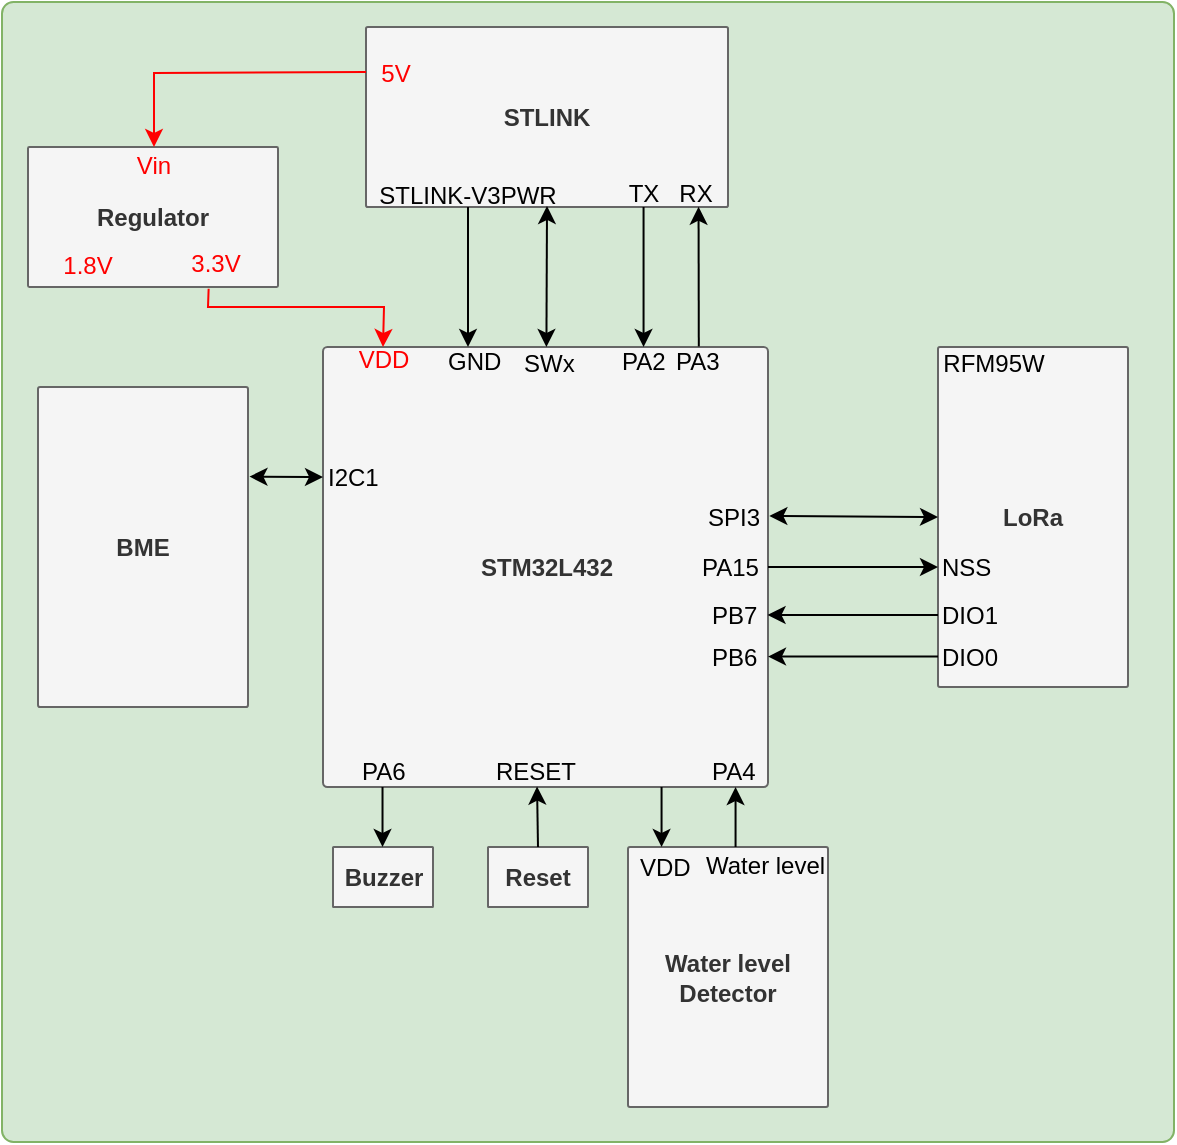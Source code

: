 <mxfile version="24.5.3" type="device">
  <diagram name="Page-1" id="2kpIb5joCAadcY8Nv9MY">
    <mxGraphModel dx="821" dy="625" grid="1" gridSize="10" guides="1" tooltips="1" connect="1" arrows="1" fold="1" page="1" pageScale="1" pageWidth="827" pageHeight="1169" math="0" shadow="0">
      <root>
        <mxCell id="0" />
        <mxCell id="1" parent="0" />
        <mxCell id="KFyYCHIbyRh4kmoTDsA7-1" value="" style="rounded=1;whiteSpace=wrap;html=1;arcSize=1;fillColor=#d5e8d4;strokeColor=#82b366;" parent="1" vertex="1">
          <mxGeometry x="184" y="70" width="586" height="570" as="geometry" />
        </mxCell>
        <mxCell id="KFyYCHIbyRh4kmoTDsA7-3" value="&lt;b&gt;STLINK&lt;/b&gt;" style="rounded=1;whiteSpace=wrap;html=1;arcSize=1;fillColor=#f5f5f5;fontColor=#333333;strokeColor=#666666;" parent="1" vertex="1">
          <mxGeometry x="366" y="82.5" width="181" height="90" as="geometry" />
        </mxCell>
        <mxCell id="KFyYCHIbyRh4kmoTDsA7-4" value="&lt;b&gt;LoRa&lt;/b&gt;" style="rounded=1;whiteSpace=wrap;html=1;arcSize=1;fillColor=#f5f5f5;fontColor=#333333;strokeColor=#666666;" parent="1" vertex="1">
          <mxGeometry x="652" y="242.5" width="95" height="170" as="geometry" />
        </mxCell>
        <mxCell id="KFyYCHIbyRh4kmoTDsA7-5" value="&lt;b&gt;Reset&lt;/b&gt;" style="rounded=1;whiteSpace=wrap;html=1;arcSize=1;fillColor=#f5f5f5;fontColor=#333333;strokeColor=#666666;" parent="1" vertex="1">
          <mxGeometry x="427" y="492.5" width="50" height="30" as="geometry" />
        </mxCell>
        <mxCell id="KFyYCHIbyRh4kmoTDsA7-6" value="&lt;b&gt;Regulator&lt;/b&gt;" style="rounded=1;whiteSpace=wrap;html=1;arcSize=1;fillColor=#f5f5f5;fontColor=#333333;strokeColor=#666666;" parent="1" vertex="1">
          <mxGeometry x="197" y="142.5" width="125" height="70" as="geometry" />
        </mxCell>
        <mxCell id="KFyYCHIbyRh4kmoTDsA7-7" value="&lt;b&gt;STM32L432&lt;/b&gt;" style="rounded=1;whiteSpace=wrap;html=1;arcSize=1;fillColor=#f5f5f5;fontColor=#333333;strokeColor=#666666;" parent="1" vertex="1">
          <mxGeometry x="344.5" y="242.5" width="222.5" height="220" as="geometry" />
        </mxCell>
        <mxCell id="RVv1P39pRb4JXbg1nMvm-1" value="&lt;font style=&quot;color: rgb(255, 0, 0);&quot;&gt;Vin&lt;/font&gt;" style="text;html=1;align=center;verticalAlign=middle;whiteSpace=wrap;rounded=0;" parent="1" vertex="1">
          <mxGeometry x="229.5" y="136.5" width="60" height="30" as="geometry" />
        </mxCell>
        <mxCell id="RVv1P39pRb4JXbg1nMvm-2" value="&lt;font style=&quot;color: rgb(255, 0, 0);&quot;&gt;1.8V&lt;/font&gt;" style="text;html=1;align=center;verticalAlign=middle;whiteSpace=wrap;rounded=0;" parent="1" vertex="1">
          <mxGeometry x="197" y="186.5" width="60" height="30" as="geometry" />
        </mxCell>
        <mxCell id="RVv1P39pRb4JXbg1nMvm-3" value="&lt;font style=&quot;color: rgb(255, 0, 0);&quot;&gt;3.3V&lt;/font&gt;" style="text;html=1;align=center;verticalAlign=middle;whiteSpace=wrap;rounded=0;" parent="1" vertex="1">
          <mxGeometry x="260.5" y="189.5" width="60" height="23" as="geometry" />
        </mxCell>
        <mxCell id="RVv1P39pRb4JXbg1nMvm-4" value="" style="endArrow=classic;html=1;rounded=0;exitX=0;exitY=0.25;exitDx=0;exitDy=0;strokeColor=light-dark(#FF0000,#FFFFFF);" parent="1" source="KFyYCHIbyRh4kmoTDsA7-3" edge="1">
          <mxGeometry width="50" height="50" relative="1" as="geometry">
            <mxPoint x="229.5" y="122.5" as="sourcePoint" />
            <mxPoint x="260" y="142.5" as="targetPoint" />
            <Array as="points">
              <mxPoint x="260" y="105.5" />
            </Array>
          </mxGeometry>
        </mxCell>
        <mxCell id="RVv1P39pRb4JXbg1nMvm-5" value="&lt;font style=&quot;color: rgb(255, 0, 0);&quot;&gt;VDD&lt;/font&gt;" style="text;html=1;align=center;verticalAlign=middle;whiteSpace=wrap;rounded=0;" parent="1" vertex="1">
          <mxGeometry x="344.5" y="242.5" width="60" height="12" as="geometry" />
        </mxCell>
        <mxCell id="RVv1P39pRb4JXbg1nMvm-6" value="" style="endArrow=classic;html=1;rounded=0;entryX=0.5;entryY=0;entryDx=0;entryDy=0;exitX=0.447;exitY=1.038;exitDx=0;exitDy=0;exitPerimeter=0;strokeColor=light-dark(#FF0000,#FFFFFF);" parent="1" source="RVv1P39pRb4JXbg1nMvm-3" target="RVv1P39pRb4JXbg1nMvm-5" edge="1">
          <mxGeometry width="50" height="50" relative="1" as="geometry">
            <mxPoint x="397" y="392.5" as="sourcePoint" />
            <mxPoint x="447" y="342.5" as="targetPoint" />
            <Array as="points">
              <mxPoint x="287" y="222.5" />
              <mxPoint x="375" y="222.5" />
            </Array>
          </mxGeometry>
        </mxCell>
        <mxCell id="RVv1P39pRb4JXbg1nMvm-7" value="&lt;font style=&quot;color: rgb(255, 0, 0);&quot;&gt;5V&lt;/font&gt;" style="text;html=1;align=center;verticalAlign=middle;whiteSpace=wrap;rounded=0;" parent="1" vertex="1">
          <mxGeometry x="351" y="90.5" width="60" height="30" as="geometry" />
        </mxCell>
        <mxCell id="RVv1P39pRb4JXbg1nMvm-8" value="STLINK-V3PWR" style="text;html=1;align=center;verticalAlign=middle;whiteSpace=wrap;rounded=0;" parent="1" vertex="1">
          <mxGeometry x="367" y="160.5" width="100" height="12" as="geometry" />
        </mxCell>
        <mxCell id="RVv1P39pRb4JXbg1nMvm-9" value="TX" style="text;html=1;align=center;verticalAlign=middle;whiteSpace=wrap;rounded=0;" parent="1" vertex="1">
          <mxGeometry x="497" y="160.5" width="16" height="10" as="geometry" />
        </mxCell>
        <mxCell id="RVv1P39pRb4JXbg1nMvm-10" value="RX" style="text;html=1;align=center;verticalAlign=middle;whiteSpace=wrap;rounded=0;" parent="1" vertex="1">
          <mxGeometry x="523" y="160.5" width="16" height="10" as="geometry" />
        </mxCell>
        <mxCell id="RVv1P39pRb4JXbg1nMvm-11" value="" style="endArrow=classic;html=1;rounded=0;exitX=0.5;exitY=1;exitDx=0;exitDy=0;" parent="1" source="RVv1P39pRb4JXbg1nMvm-8" edge="1">
          <mxGeometry width="50" height="50" relative="1" as="geometry">
            <mxPoint x="417" y="242.5" as="sourcePoint" />
            <mxPoint x="417" y="242.5" as="targetPoint" />
          </mxGeometry>
        </mxCell>
        <mxCell id="RVv1P39pRb4JXbg1nMvm-12" value="" style="endArrow=classic;startArrow=classic;html=1;rounded=0;entryX=0.895;entryY=0.958;entryDx=0;entryDy=0;entryPerimeter=0;" parent="1" source="KFyYCHIbyRh4kmoTDsA7-7" target="RVv1P39pRb4JXbg1nMvm-8" edge="1">
          <mxGeometry width="50" height="50" relative="1" as="geometry">
            <mxPoint x="457" y="242.5" as="sourcePoint" />
            <mxPoint x="507" y="192.5" as="targetPoint" />
          </mxGeometry>
        </mxCell>
        <mxCell id="RVv1P39pRb4JXbg1nMvm-14" value="" style="endArrow=classic;html=1;rounded=0;exitX=0.5;exitY=1;exitDx=0;exitDy=0;" parent="1" edge="1">
          <mxGeometry width="50" height="50" relative="1" as="geometry">
            <mxPoint x="504.78" y="172.5" as="sourcePoint" />
            <mxPoint x="504.78" y="242.5" as="targetPoint" />
          </mxGeometry>
        </mxCell>
        <mxCell id="RVv1P39pRb4JXbg1nMvm-15" value="" style="endArrow=classic;html=1;rounded=0;exitX=0.867;exitY=-0.001;exitDx=0;exitDy=0;exitPerimeter=0;entryX=0.552;entryY=0.217;entryDx=0;entryDy=0;entryPerimeter=0;" parent="1" edge="1">
          <mxGeometry width="50" height="50" relative="1" as="geometry">
            <mxPoint x="532.407" y="242.28" as="sourcePoint" />
            <mxPoint x="532.28" y="172.37" as="targetPoint" />
          </mxGeometry>
        </mxCell>
        <mxCell id="RVv1P39pRb4JXbg1nMvm-16" value="RFM95W" style="text;html=1;align=center;verticalAlign=middle;whiteSpace=wrap;rounded=0;" parent="1" vertex="1">
          <mxGeometry x="653" y="245.5" width="54" height="10" as="geometry" />
        </mxCell>
        <mxCell id="RVv1P39pRb4JXbg1nMvm-17" value="NSS" style="text;html=1;align=left;verticalAlign=middle;whiteSpace=wrap;rounded=0;" parent="1" vertex="1">
          <mxGeometry x="652" y="347.5" width="24" height="10" as="geometry" />
        </mxCell>
        <mxCell id="RVv1P39pRb4JXbg1nMvm-18" value="DIO1" style="text;html=1;align=left;verticalAlign=middle;whiteSpace=wrap;rounded=0;" parent="1" vertex="1">
          <mxGeometry x="652" y="371.5" width="24" height="10" as="geometry" />
        </mxCell>
        <mxCell id="RVv1P39pRb4JXbg1nMvm-21" value="DIO0" style="text;html=1;align=left;verticalAlign=middle;whiteSpace=wrap;rounded=0;" parent="1" vertex="1">
          <mxGeometry x="652" y="392.5" width="24" height="10" as="geometry" />
        </mxCell>
        <mxCell id="RVv1P39pRb4JXbg1nMvm-22" value="" style="endArrow=classic;startArrow=classic;html=1;rounded=0;entryX=0;entryY=0.5;entryDx=0;entryDy=0;exitX=1.003;exitY=0.384;exitDx=0;exitDy=0;exitPerimeter=0;" parent="1" source="KFyYCHIbyRh4kmoTDsA7-7" target="KFyYCHIbyRh4kmoTDsA7-4" edge="1">
          <mxGeometry width="50" height="50" relative="1" as="geometry">
            <mxPoint x="466" y="252.5" as="sourcePoint" />
            <mxPoint x="467" y="181.5" as="targetPoint" />
          </mxGeometry>
        </mxCell>
        <mxCell id="RVv1P39pRb4JXbg1nMvm-23" value="" style="endArrow=classic;html=1;rounded=0;entryX=0;entryY=0.5;entryDx=0;entryDy=0;exitX=1;exitY=0.5;exitDx=0;exitDy=0;" parent="1" source="KFyYCHIbyRh4kmoTDsA7-7" target="RVv1P39pRb4JXbg1nMvm-17" edge="1">
          <mxGeometry width="50" height="50" relative="1" as="geometry">
            <mxPoint x="577" y="382.5" as="sourcePoint" />
            <mxPoint x="627" y="332.5" as="targetPoint" />
          </mxGeometry>
        </mxCell>
        <mxCell id="RVv1P39pRb4JXbg1nMvm-24" value="" style="endArrow=classic;html=1;rounded=0;exitX=0;exitY=0.5;exitDx=0;exitDy=0;entryX=0.999;entryY=0.609;entryDx=0;entryDy=0;entryPerimeter=0;" parent="1" source="RVv1P39pRb4JXbg1nMvm-18" target="KFyYCHIbyRh4kmoTDsA7-7" edge="1">
          <mxGeometry width="50" height="50" relative="1" as="geometry">
            <mxPoint x="577" y="382.5" as="sourcePoint" />
            <mxPoint x="627" y="332.5" as="targetPoint" />
          </mxGeometry>
        </mxCell>
        <mxCell id="RVv1P39pRb4JXbg1nMvm-25" value="" style="endArrow=classic;html=1;rounded=0;exitX=0;exitY=0.5;exitDx=0;exitDy=0;entryX=0.999;entryY=0.609;entryDx=0;entryDy=0;entryPerimeter=0;" parent="1" edge="1">
          <mxGeometry width="50" height="50" relative="1" as="geometry">
            <mxPoint x="652" y="397.29" as="sourcePoint" />
            <mxPoint x="567" y="397.29" as="targetPoint" />
          </mxGeometry>
        </mxCell>
        <mxCell id="RVv1P39pRb4JXbg1nMvm-26" value="PB7" style="text;html=1;align=left;verticalAlign=middle;whiteSpace=wrap;rounded=0;" parent="1" vertex="1">
          <mxGeometry x="537" y="371.5" width="24" height="10" as="geometry" />
        </mxCell>
        <mxCell id="RVv1P39pRb4JXbg1nMvm-27" value="PB6" style="text;html=1;align=left;verticalAlign=middle;whiteSpace=wrap;rounded=0;" parent="1" vertex="1">
          <mxGeometry x="537" y="392.5" width="24" height="10" as="geometry" />
        </mxCell>
        <mxCell id="RVv1P39pRb4JXbg1nMvm-28" value="PA15" style="text;html=1;align=left;verticalAlign=middle;whiteSpace=wrap;rounded=0;" parent="1" vertex="1">
          <mxGeometry x="532" y="347.5" width="24" height="10" as="geometry" />
        </mxCell>
        <mxCell id="RVv1P39pRb4JXbg1nMvm-29" value="SPI3" style="text;html=1;align=left;verticalAlign=middle;whiteSpace=wrap;rounded=0;" parent="1" vertex="1">
          <mxGeometry x="535" y="322.5" width="24" height="10" as="geometry" />
        </mxCell>
        <mxCell id="RVv1P39pRb4JXbg1nMvm-30" value="PA2" style="text;html=1;align=left;verticalAlign=middle;whiteSpace=wrap;rounded=0;" parent="1" vertex="1">
          <mxGeometry x="492" y="244.5" width="24" height="10" as="geometry" />
        </mxCell>
        <mxCell id="RVv1P39pRb4JXbg1nMvm-31" value="PA3" style="text;html=1;align=left;verticalAlign=middle;whiteSpace=wrap;rounded=0;" parent="1" vertex="1">
          <mxGeometry x="519" y="244.5" width="24" height="10" as="geometry" />
        </mxCell>
        <mxCell id="RVv1P39pRb4JXbg1nMvm-32" style="edgeStyle=orthogonalEdgeStyle;rounded=0;orthogonalLoop=1;jettySize=auto;html=1;exitX=0.5;exitY=1;exitDx=0;exitDy=0;" parent="1" source="RVv1P39pRb4JXbg1nMvm-5" target="RVv1P39pRb4JXbg1nMvm-5" edge="1">
          <mxGeometry relative="1" as="geometry" />
        </mxCell>
        <mxCell id="RVv1P39pRb4JXbg1nMvm-34" value="GND&lt;span style=&quot;color: rgba(0, 0, 0, 0); font-family: monospace; font-size: 0px; text-wrap-mode: nowrap;&quot;&gt;%3CmxGraphModel%3E%3Croot%3E%3CmxCell%20id%3D%220%22%2F%3E%3CmxCell%20id%3D%221%22%20parent%3D%220%22%2F%3E%3CmxCell%20id%3D%222%22%20value%3D%22PA2%22%20style%3D%22text%3Bhtml%3D1%3Balign%3Dleft%3BverticalAlign%3Dmiddle%3BwhiteSpace%3Dwrap%3Brounded%3D0%3B%22%20vertex%3D%221%22%20parent%3D%221%22%3E%3CmxGeometry%20x%3D%22495%22%20y%3D%22222%22%20width%3D%2224%22%20height%3D%2210%22%20as%3D%22geometry%22%2F%3E%3C%2FmxCell%3E%3C%2Froot%3E%3C%2FmxGraphModel%3E&lt;/span&gt;" style="text;html=1;align=left;verticalAlign=middle;whiteSpace=wrap;rounded=0;" parent="1" vertex="1">
          <mxGeometry x="405" y="244.5" width="24" height="10" as="geometry" />
        </mxCell>
        <mxCell id="RVv1P39pRb4JXbg1nMvm-35" value="SWx" style="text;html=1;align=left;verticalAlign=middle;whiteSpace=wrap;rounded=0;" parent="1" vertex="1">
          <mxGeometry x="443" y="245.5" width="24" height="10" as="geometry" />
        </mxCell>
        <mxCell id="RVv1P39pRb4JXbg1nMvm-36" value="RESET" style="text;html=1;align=left;verticalAlign=middle;whiteSpace=wrap;rounded=0;" parent="1" vertex="1">
          <mxGeometry x="428.5" y="449.5" width="47" height="10" as="geometry" />
        </mxCell>
        <mxCell id="RVv1P39pRb4JXbg1nMvm-37" value="" style="endArrow=classic;html=1;rounded=0;exitX=0.5;exitY=0;exitDx=0;exitDy=0;entryX=0.481;entryY=0.999;entryDx=0;entryDy=0;entryPerimeter=0;" parent="1" source="KFyYCHIbyRh4kmoTDsA7-5" target="KFyYCHIbyRh4kmoTDsA7-7" edge="1">
          <mxGeometry width="50" height="50" relative="1" as="geometry">
            <mxPoint x="457" y="472.5" as="sourcePoint" />
            <mxPoint x="507" y="422.5" as="targetPoint" />
          </mxGeometry>
        </mxCell>
        <mxCell id="RVv1P39pRb4JXbg1nMvm-38" value="&lt;b&gt;Buzzer&lt;/b&gt;" style="rounded=1;whiteSpace=wrap;html=1;arcSize=1;fillColor=#f5f5f5;fontColor=#333333;strokeColor=#666666;" parent="1" vertex="1">
          <mxGeometry x="349.5" y="492.5" width="50" height="30" as="geometry" />
        </mxCell>
        <mxCell id="RVv1P39pRb4JXbg1nMvm-39" value="PA6" style="text;html=1;align=left;verticalAlign=middle;whiteSpace=wrap;rounded=0;" parent="1" vertex="1">
          <mxGeometry x="361.5" y="449.5" width="47" height="10" as="geometry" />
        </mxCell>
        <mxCell id="RVv1P39pRb4JXbg1nMvm-40" value="" style="endArrow=none;html=1;rounded=0;exitX=0.5;exitY=0;exitDx=0;exitDy=0;entryX=0.481;entryY=0.999;entryDx=0;entryDy=0;entryPerimeter=0;startArrow=classic;startFill=1;endFill=0;" parent="1" edge="1">
          <mxGeometry width="50" height="50" relative="1" as="geometry">
            <mxPoint x="374.26" y="492.5" as="sourcePoint" />
            <mxPoint x="374.26" y="462.5" as="targetPoint" />
          </mxGeometry>
        </mxCell>
        <mxCell id="RVv1P39pRb4JXbg1nMvm-42" value="&lt;b&gt;BME&lt;/b&gt;" style="rounded=1;whiteSpace=wrap;html=1;arcSize=1;fillColor=#f5f5f5;fontColor=#333333;strokeColor=#666666;" parent="1" vertex="1">
          <mxGeometry x="202" y="262.5" width="105" height="160" as="geometry" />
        </mxCell>
        <mxCell id="RVv1P39pRb4JXbg1nMvm-43" value="&lt;b&gt;Water level Detector&lt;/b&gt;" style="rounded=1;whiteSpace=wrap;html=1;arcSize=1;fillColor=#f5f5f5;fontColor=#333333;strokeColor=#666666;" parent="1" vertex="1">
          <mxGeometry x="497" y="492.5" width="100" height="130" as="geometry" />
        </mxCell>
        <mxCell id="RVv1P39pRb4JXbg1nMvm-44" value="VDD" style="text;html=1;align=left;verticalAlign=middle;whiteSpace=wrap;rounded=0;" parent="1" vertex="1">
          <mxGeometry x="501" y="497.5" width="26" height="10" as="geometry" />
        </mxCell>
        <mxCell id="RVv1P39pRb4JXbg1nMvm-45" value="Water level" style="text;html=1;align=left;verticalAlign=middle;whiteSpace=wrap;rounded=0;" parent="1" vertex="1">
          <mxGeometry x="534" y="496.5" width="69" height="10" as="geometry" />
        </mxCell>
        <mxCell id="RVv1P39pRb4JXbg1nMvm-46" value="" style="endArrow=none;html=1;rounded=0;exitX=0.5;exitY=0;exitDx=0;exitDy=0;entryX=0.481;entryY=0.999;entryDx=0;entryDy=0;entryPerimeter=0;startArrow=classic;startFill=1;endFill=0;" parent="1" edge="1">
          <mxGeometry width="50" height="50" relative="1" as="geometry">
            <mxPoint x="513.78" y="492.5" as="sourcePoint" />
            <mxPoint x="513.78" y="462.5" as="targetPoint" />
          </mxGeometry>
        </mxCell>
        <mxCell id="RVv1P39pRb4JXbg1nMvm-47" value="" style="endArrow=classic;html=1;rounded=0;exitX=0.5;exitY=0;exitDx=0;exitDy=0;entryX=0.481;entryY=0.999;entryDx=0;entryDy=0;entryPerimeter=0;" parent="1" edge="1">
          <mxGeometry width="50" height="50" relative="1" as="geometry">
            <mxPoint x="550.78" y="492.5" as="sourcePoint" />
            <mxPoint x="550.78" y="462.5" as="targetPoint" />
          </mxGeometry>
        </mxCell>
        <mxCell id="RVv1P39pRb4JXbg1nMvm-48" value="PA4" style="text;html=1;align=left;verticalAlign=middle;whiteSpace=wrap;rounded=0;" parent="1" vertex="1">
          <mxGeometry x="537" y="449.5" width="24" height="10" as="geometry" />
        </mxCell>
        <mxCell id="RVv1P39pRb4JXbg1nMvm-49" value="I2C1" style="text;html=1;align=left;verticalAlign=middle;whiteSpace=wrap;rounded=0;" parent="1" vertex="1">
          <mxGeometry x="344.5" y="302.5" width="24" height="10" as="geometry" />
        </mxCell>
        <mxCell id="RVv1P39pRb4JXbg1nMvm-50" value="" style="endArrow=classic;startArrow=classic;html=1;rounded=0;exitX=1.007;exitY=0.28;exitDx=0;exitDy=0;exitPerimeter=0;entryX=0;entryY=0.5;entryDx=0;entryDy=0;" parent="1" source="RVv1P39pRb4JXbg1nMvm-42" target="RVv1P39pRb4JXbg1nMvm-49" edge="1">
          <mxGeometry width="50" height="50" relative="1" as="geometry">
            <mxPoint x="387" y="402.5" as="sourcePoint" />
            <mxPoint x="437" y="352.5" as="targetPoint" />
          </mxGeometry>
        </mxCell>
      </root>
    </mxGraphModel>
  </diagram>
</mxfile>
